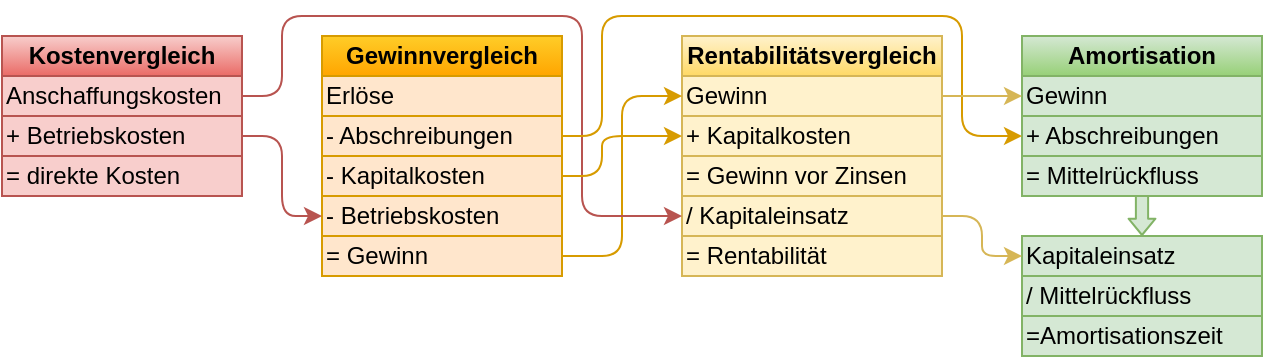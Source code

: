 <mxfile version="14.1.8" type="device"><diagram id="4-KM7OKEG1SMWEITsAw3" name="Seite-1"><mxGraphModel dx="782" dy="497" grid="1" gridSize="10" guides="1" tooltips="1" connect="1" arrows="1" fold="1" page="1" pageScale="1" pageWidth="827" pageHeight="1169" math="0" shadow="0"><root><mxCell id="0"/><mxCell id="1" parent="0"/><mxCell id="yxkec6EROU5hSH4n8ToJ-27" value="" style="shape=flexArrow;endArrow=classic;html=1;exitX=0.5;exitY=0.5;exitDx=0;exitDy=0;entryX=0.5;entryY=0;entryDx=0;entryDy=0;width=6.111;endSize=2.389;endWidth=6.358;fillColor=#d5e8d4;strokeColor=#82b366;exitPerimeter=0;" edge="1" parent="1" source="yxkec6EROU5hSH4n8ToJ-18" target="yxkec6EROU5hSH4n8ToJ-19"><mxGeometry width="50" height="50" relative="1" as="geometry"><mxPoint x="660" y="110" as="sourcePoint"/><mxPoint x="670" y="190" as="targetPoint"/></mxGeometry></mxCell><mxCell id="yxkec6EROU5hSH4n8ToJ-1" value="Anschaffungskosten" style="rounded=0;whiteSpace=wrap;html=1;align=left;fillColor=#f8cecc;strokeColor=#b85450;" vertex="1" parent="1"><mxGeometry x="80" y="40" width="120" height="20" as="geometry"/></mxCell><mxCell id="yxkec6EROU5hSH4n8ToJ-2" value="+ Betriebskosten" style="rounded=0;whiteSpace=wrap;html=1;align=left;fillColor=#f8cecc;strokeColor=#b85450;" vertex="1" parent="1"><mxGeometry x="80" y="60" width="120" height="20" as="geometry"/></mxCell><mxCell id="yxkec6EROU5hSH4n8ToJ-3" value="= direkte Kosten" style="rounded=0;whiteSpace=wrap;html=1;align=left;fillColor=#f8cecc;strokeColor=#b85450;" vertex="1" parent="1"><mxGeometry x="80" y="80" width="120" height="20" as="geometry"/></mxCell><mxCell id="yxkec6EROU5hSH4n8ToJ-4" value="Erlöse" style="rounded=0;whiteSpace=wrap;html=1;align=left;fillColor=#ffe6cc;strokeColor=#d79b00;" vertex="1" parent="1"><mxGeometry x="240" y="40" width="120" height="20" as="geometry"/></mxCell><mxCell id="yxkec6EROU5hSH4n8ToJ-5" value="- Abschreibungen" style="rounded=0;whiteSpace=wrap;html=1;align=left;fillColor=#ffe6cc;strokeColor=#d79b00;" vertex="1" parent="1"><mxGeometry x="240" y="60" width="120" height="20" as="geometry"/></mxCell><mxCell id="yxkec6EROU5hSH4n8ToJ-6" value="- Kapitalkosten" style="rounded=0;whiteSpace=wrap;html=1;align=left;fillColor=#ffe6cc;strokeColor=#d79b00;" vertex="1" parent="1"><mxGeometry x="240" y="80" width="120" height="20" as="geometry"/></mxCell><mxCell id="yxkec6EROU5hSH4n8ToJ-7" value="- Betriebskosten" style="rounded=0;whiteSpace=wrap;html=1;align=left;fillColor=#ffe6cc;strokeColor=#d79b00;" vertex="1" parent="1"><mxGeometry x="240" y="100" width="120" height="20" as="geometry"/></mxCell><mxCell id="yxkec6EROU5hSH4n8ToJ-8" value="= Gewinn" style="rounded=0;whiteSpace=wrap;html=1;align=left;fillColor=#ffe6cc;strokeColor=#d79b00;" vertex="1" parent="1"><mxGeometry x="240" y="120" width="120" height="20" as="geometry"/></mxCell><mxCell id="yxkec6EROU5hSH4n8ToJ-9" value="" style="endArrow=classic;html=1;edgeStyle=elbowEdgeStyle;exitX=1;exitY=0.5;exitDx=0;exitDy=0;entryX=0;entryY=0.5;entryDx=0;entryDy=0;fillColor=#f8cecc;strokeColor=#b85450;" edge="1" parent="1" source="yxkec6EROU5hSH4n8ToJ-2" target="yxkec6EROU5hSH4n8ToJ-7"><mxGeometry width="50" height="50" relative="1" as="geometry"><mxPoint x="200" y="210" as="sourcePoint"/><mxPoint x="250" y="160" as="targetPoint"/></mxGeometry></mxCell><mxCell id="yxkec6EROU5hSH4n8ToJ-10" value="Gewinn" style="rounded=0;whiteSpace=wrap;html=1;align=left;fillColor=#fff2cc;strokeColor=#d6b656;" vertex="1" parent="1"><mxGeometry x="420" y="40" width="130" height="20" as="geometry"/></mxCell><mxCell id="yxkec6EROU5hSH4n8ToJ-11" value="+ Kapitalkosten" style="rounded=0;whiteSpace=wrap;html=1;align=left;fillColor=#fff2cc;strokeColor=#d6b656;" vertex="1" parent="1"><mxGeometry x="420" y="60" width="130" height="20" as="geometry"/></mxCell><mxCell id="yxkec6EROU5hSH4n8ToJ-12" value="= Gewinn vor Zinsen" style="rounded=0;whiteSpace=wrap;html=1;align=left;fillColor=#fff2cc;strokeColor=#d6b656;" vertex="1" parent="1"><mxGeometry x="420" y="80" width="130" height="20" as="geometry"/></mxCell><mxCell id="yxkec6EROU5hSH4n8ToJ-13" value="/ Kapitaleinsatz" style="rounded=0;whiteSpace=wrap;html=1;align=left;fillColor=#fff2cc;strokeColor=#d6b656;" vertex="1" parent="1"><mxGeometry x="420" y="100" width="130" height="20" as="geometry"/></mxCell><mxCell id="yxkec6EROU5hSH4n8ToJ-14" value="= Rentabilität" style="rounded=0;whiteSpace=wrap;html=1;align=left;fillColor=#fff2cc;strokeColor=#d6b656;" vertex="1" parent="1"><mxGeometry x="420" y="120" width="130" height="20" as="geometry"/></mxCell><mxCell id="yxkec6EROU5hSH4n8ToJ-15" value="" style="endArrow=classic;html=1;exitX=1;exitY=0.5;exitDx=0;exitDy=0;entryX=0;entryY=0.5;entryDx=0;entryDy=0;edgeStyle=elbowEdgeStyle;fillColor=#ffe6cc;strokeColor=#d79b00;" edge="1" parent="1" source="yxkec6EROU5hSH4n8ToJ-8" target="yxkec6EROU5hSH4n8ToJ-10"><mxGeometry width="50" height="50" relative="1" as="geometry"><mxPoint x="360" y="220" as="sourcePoint"/><mxPoint x="410" y="170" as="targetPoint"/><Array as="points"/></mxGeometry></mxCell><mxCell id="yxkec6EROU5hSH4n8ToJ-16" value="Gewinn" style="rounded=0;whiteSpace=wrap;html=1;align=left;fillColor=#d5e8d4;strokeColor=#82b366;" vertex="1" parent="1"><mxGeometry x="590" y="40" width="120" height="20" as="geometry"/></mxCell><mxCell id="yxkec6EROU5hSH4n8ToJ-17" value="+ Abschreibungen" style="rounded=0;whiteSpace=wrap;html=1;align=left;fillColor=#d5e8d4;strokeColor=#82b366;" vertex="1" parent="1"><mxGeometry x="590" y="60" width="120" height="20" as="geometry"/></mxCell><mxCell id="yxkec6EROU5hSH4n8ToJ-18" value="= Mittelrückfluss" style="rounded=0;whiteSpace=wrap;html=1;align=left;fillColor=#d5e8d4;strokeColor=#82b366;" vertex="1" parent="1"><mxGeometry x="590" y="80" width="120" height="20" as="geometry"/></mxCell><mxCell id="yxkec6EROU5hSH4n8ToJ-19" value="Kapitaleinsatz" style="rounded=0;whiteSpace=wrap;html=1;align=left;fillColor=#d5e8d4;strokeColor=#82b366;" vertex="1" parent="1"><mxGeometry x="590" y="120" width="120" height="20" as="geometry"/></mxCell><mxCell id="yxkec6EROU5hSH4n8ToJ-20" value="/ Mittelrückfluss" style="rounded=0;whiteSpace=wrap;html=1;align=left;fillColor=#d5e8d4;strokeColor=#82b366;" vertex="1" parent="1"><mxGeometry x="590" y="140" width="120" height="20" as="geometry"/></mxCell><mxCell id="yxkec6EROU5hSH4n8ToJ-21" value="=Amortisationszeit" style="rounded=0;whiteSpace=wrap;html=1;align=left;fillColor=#d5e8d4;strokeColor=#82b366;" vertex="1" parent="1"><mxGeometry x="590" y="160" width="120" height="20" as="geometry"/></mxCell><mxCell id="yxkec6EROU5hSH4n8ToJ-22" value="" style="endArrow=classic;html=1;exitX=1;exitY=0.5;exitDx=0;exitDy=0;entryX=0;entryY=0.5;entryDx=0;entryDy=0;fillColor=#f8cecc;strokeColor=#b85450;" edge="1" parent="1" source="yxkec6EROU5hSH4n8ToJ-1" target="yxkec6EROU5hSH4n8ToJ-13"><mxGeometry width="50" height="50" relative="1" as="geometry"><mxPoint x="320" y="250" as="sourcePoint"/><mxPoint x="370" y="200" as="targetPoint"/><Array as="points"><mxPoint x="220" y="50"/><mxPoint x="220" y="10"/><mxPoint x="370" y="10"/><mxPoint x="370" y="110"/></Array></mxGeometry></mxCell><mxCell id="yxkec6EROU5hSH4n8ToJ-23" value="" style="endArrow=classic;html=1;exitX=1;exitY=0.5;exitDx=0;exitDy=0;entryX=0;entryY=0.5;entryDx=0;entryDy=0;edgeStyle=elbowEdgeStyle;fillColor=#ffe6cc;strokeColor=#d79b00;" edge="1" parent="1" source="yxkec6EROU5hSH4n8ToJ-6" target="yxkec6EROU5hSH4n8ToJ-11"><mxGeometry width="50" height="50" relative="1" as="geometry"><mxPoint x="410" y="230" as="sourcePoint"/><mxPoint x="460" y="180" as="targetPoint"/><Array as="points"><mxPoint x="380" y="90"/></Array></mxGeometry></mxCell><mxCell id="yxkec6EROU5hSH4n8ToJ-24" value="" style="endArrow=classic;html=1;exitX=1;exitY=0.5;exitDx=0;exitDy=0;entryX=0;entryY=0.5;entryDx=0;entryDy=0;fillColor=#ffe6cc;strokeColor=#d79b00;" edge="1" parent="1" source="yxkec6EROU5hSH4n8ToJ-5" target="yxkec6EROU5hSH4n8ToJ-17"><mxGeometry width="50" height="50" relative="1" as="geometry"><mxPoint x="420" y="260" as="sourcePoint"/><mxPoint x="470" y="210" as="targetPoint"/><Array as="points"><mxPoint x="380" y="70"/><mxPoint x="380" y="10"/><mxPoint x="560" y="10"/><mxPoint x="560" y="70"/></Array></mxGeometry></mxCell><mxCell id="yxkec6EROU5hSH4n8ToJ-25" value="" style="endArrow=classic;html=1;entryX=0;entryY=0.5;entryDx=0;entryDy=0;exitX=1;exitY=0.5;exitDx=0;exitDy=0;fillColor=#fff2cc;strokeColor=#d6b656;" edge="1" parent="1" source="yxkec6EROU5hSH4n8ToJ-10" target="yxkec6EROU5hSH4n8ToJ-16"><mxGeometry width="50" height="50" relative="1" as="geometry"><mxPoint x="570" y="200" as="sourcePoint"/><mxPoint x="620" y="150" as="targetPoint"/></mxGeometry></mxCell><mxCell id="yxkec6EROU5hSH4n8ToJ-26" value="" style="endArrow=classic;html=1;entryX=0;entryY=0.5;entryDx=0;entryDy=0;exitX=1;exitY=0.5;exitDx=0;exitDy=0;edgeStyle=elbowEdgeStyle;fillColor=#fff2cc;strokeColor=#d6b656;" edge="1" parent="1" source="yxkec6EROU5hSH4n8ToJ-13" target="yxkec6EROU5hSH4n8ToJ-19"><mxGeometry width="50" height="50" relative="1" as="geometry"><mxPoint x="520" y="200" as="sourcePoint"/><mxPoint x="570" y="150" as="targetPoint"/></mxGeometry></mxCell><mxCell id="yxkec6EROU5hSH4n8ToJ-28" value="Kostenvergleich" style="rounded=0;whiteSpace=wrap;html=1;align=center;fillColor=#f8cecc;strokeColor=#b85450;gradientColor=#ea6b66;fontStyle=1" vertex="1" parent="1"><mxGeometry x="80" y="20" width="120" height="20" as="geometry"/></mxCell><mxCell id="yxkec6EROU5hSH4n8ToJ-29" value="Gewinnvergleich" style="rounded=0;whiteSpace=wrap;html=1;align=center;fillColor=#ffcd28;strokeColor=#d79b00;gradientColor=#ffa500;fontStyle=1" vertex="1" parent="1"><mxGeometry x="240" y="20" width="120" height="20" as="geometry"/></mxCell><mxCell id="yxkec6EROU5hSH4n8ToJ-30" value="Rentabilitätsvergleich" style="rounded=0;whiteSpace=wrap;html=1;align=center;fillColor=#fff2cc;strokeColor=#d6b656;gradientColor=#ffd966;fontStyle=1" vertex="1" parent="1"><mxGeometry x="420" y="20" width="130" height="20" as="geometry"/></mxCell><mxCell id="yxkec6EROU5hSH4n8ToJ-31" value="Amortisation" style="rounded=0;whiteSpace=wrap;html=1;align=center;fillColor=#d5e8d4;strokeColor=#82b366;gradientColor=#97d077;fontStyle=1" vertex="1" parent="1"><mxGeometry x="590" y="20" width="120" height="20" as="geometry"/></mxCell></root></mxGraphModel></diagram></mxfile>